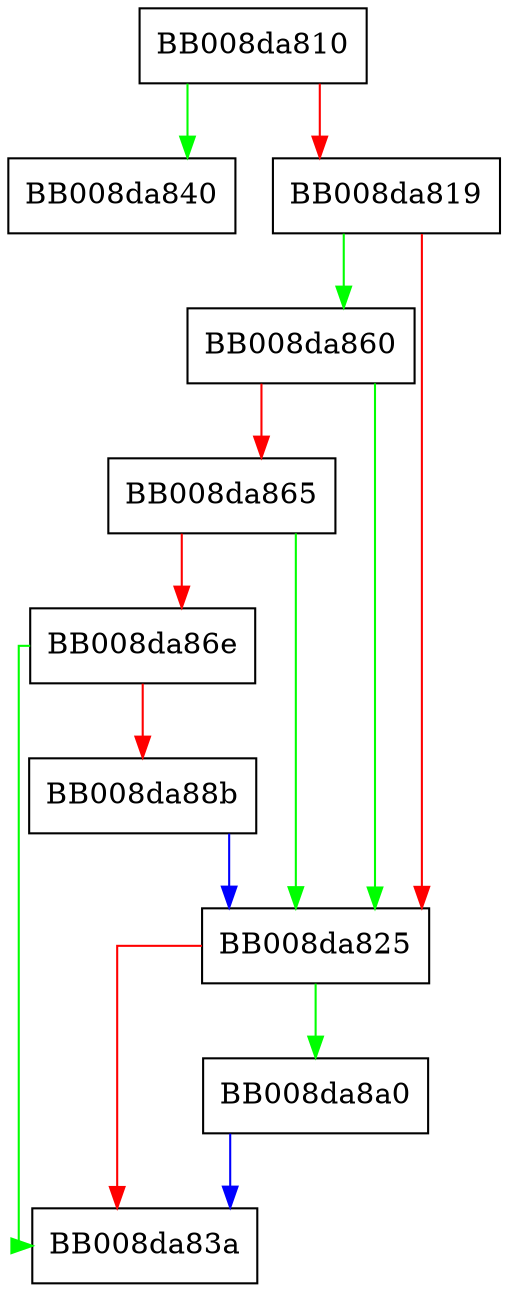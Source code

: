 digraph mmap64 {
  node [shape="box"];
  graph [splines=ortho];
  BB008da810 -> BB008da840 [color="green"];
  BB008da810 -> BB008da819 [color="red"];
  BB008da819 -> BB008da860 [color="green"];
  BB008da819 -> BB008da825 [color="red"];
  BB008da825 -> BB008da8a0 [color="green"];
  BB008da825 -> BB008da83a [color="red"];
  BB008da860 -> BB008da825 [color="green"];
  BB008da860 -> BB008da865 [color="red"];
  BB008da865 -> BB008da825 [color="green"];
  BB008da865 -> BB008da86e [color="red"];
  BB008da86e -> BB008da83a [color="green"];
  BB008da86e -> BB008da88b [color="red"];
  BB008da88b -> BB008da825 [color="blue"];
  BB008da8a0 -> BB008da83a [color="blue"];
}